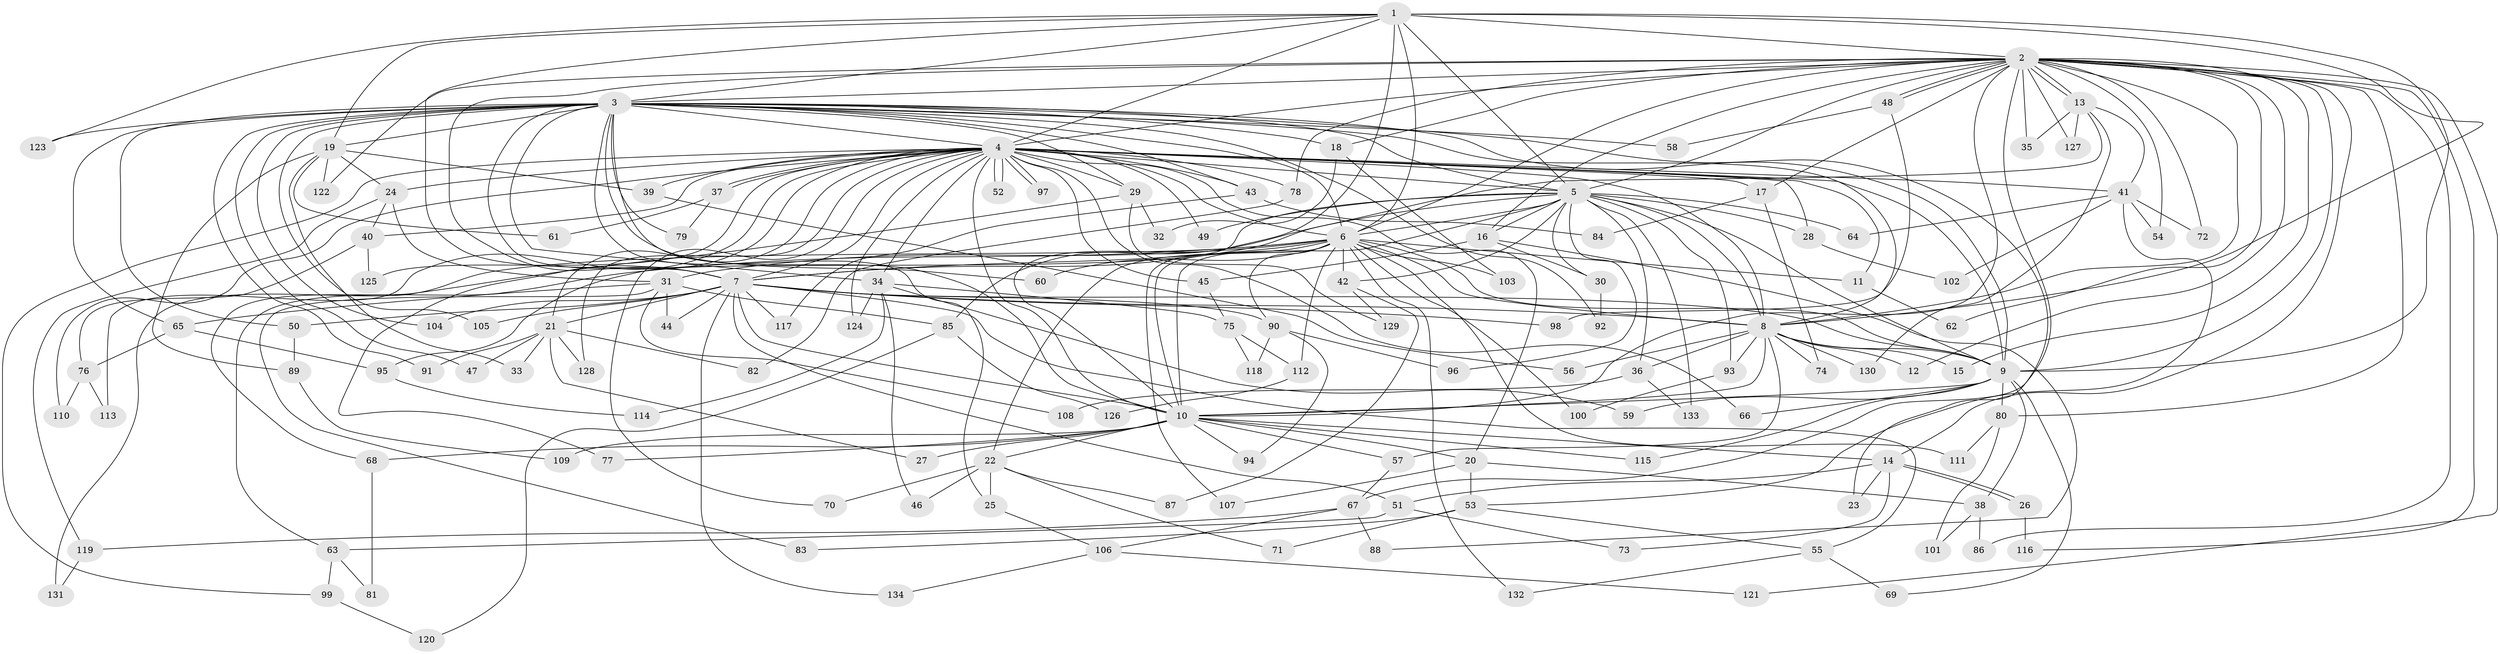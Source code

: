 // Generated by graph-tools (version 1.1) at 2025/49/03/09/25 03:49:31]
// undirected, 134 vertices, 293 edges
graph export_dot {
graph [start="1"]
  node [color=gray90,style=filled];
  1;
  2;
  3;
  4;
  5;
  6;
  7;
  8;
  9;
  10;
  11;
  12;
  13;
  14;
  15;
  16;
  17;
  18;
  19;
  20;
  21;
  22;
  23;
  24;
  25;
  26;
  27;
  28;
  29;
  30;
  31;
  32;
  33;
  34;
  35;
  36;
  37;
  38;
  39;
  40;
  41;
  42;
  43;
  44;
  45;
  46;
  47;
  48;
  49;
  50;
  51;
  52;
  53;
  54;
  55;
  56;
  57;
  58;
  59;
  60;
  61;
  62;
  63;
  64;
  65;
  66;
  67;
  68;
  69;
  70;
  71;
  72;
  73;
  74;
  75;
  76;
  77;
  78;
  79;
  80;
  81;
  82;
  83;
  84;
  85;
  86;
  87;
  88;
  89;
  90;
  91;
  92;
  93;
  94;
  95;
  96;
  97;
  98;
  99;
  100;
  101;
  102;
  103;
  104;
  105;
  106;
  107;
  108;
  109;
  110;
  111;
  112;
  113;
  114;
  115;
  116;
  117;
  118;
  119;
  120;
  121;
  122;
  123;
  124;
  125;
  126;
  127;
  128;
  129;
  130;
  131;
  132;
  133;
  134;
  1 -- 2;
  1 -- 3;
  1 -- 4;
  1 -- 5;
  1 -- 6;
  1 -- 7;
  1 -- 8;
  1 -- 9;
  1 -- 10;
  1 -- 19;
  1 -- 123;
  2 -- 3;
  2 -- 4;
  2 -- 5;
  2 -- 6;
  2 -- 7;
  2 -- 8;
  2 -- 9;
  2 -- 10;
  2 -- 12;
  2 -- 13;
  2 -- 13;
  2 -- 14;
  2 -- 15;
  2 -- 16;
  2 -- 17;
  2 -- 18;
  2 -- 35;
  2 -- 48;
  2 -- 48;
  2 -- 54;
  2 -- 62;
  2 -- 67;
  2 -- 72;
  2 -- 78;
  2 -- 80;
  2 -- 86;
  2 -- 116;
  2 -- 121;
  2 -- 122;
  2 -- 127;
  3 -- 4;
  3 -- 5;
  3 -- 6;
  3 -- 7;
  3 -- 8;
  3 -- 9;
  3 -- 10;
  3 -- 18;
  3 -- 19;
  3 -- 23;
  3 -- 25;
  3 -- 29;
  3 -- 34;
  3 -- 43;
  3 -- 47;
  3 -- 50;
  3 -- 58;
  3 -- 60;
  3 -- 65;
  3 -- 79;
  3 -- 91;
  3 -- 92;
  3 -- 104;
  3 -- 105;
  3 -- 123;
  4 -- 5;
  4 -- 6;
  4 -- 7;
  4 -- 8;
  4 -- 9;
  4 -- 10;
  4 -- 11;
  4 -- 17;
  4 -- 20;
  4 -- 21;
  4 -- 24;
  4 -- 28;
  4 -- 29;
  4 -- 34;
  4 -- 37;
  4 -- 37;
  4 -- 39;
  4 -- 40;
  4 -- 41;
  4 -- 43;
  4 -- 45;
  4 -- 49;
  4 -- 52;
  4 -- 52;
  4 -- 66;
  4 -- 70;
  4 -- 77;
  4 -- 78;
  4 -- 97;
  4 -- 97;
  4 -- 99;
  4 -- 110;
  4 -- 113;
  4 -- 124;
  4 -- 125;
  4 -- 128;
  5 -- 6;
  5 -- 7;
  5 -- 8;
  5 -- 9;
  5 -- 10;
  5 -- 16;
  5 -- 28;
  5 -- 30;
  5 -- 36;
  5 -- 42;
  5 -- 49;
  5 -- 64;
  5 -- 93;
  5 -- 95;
  5 -- 96;
  5 -- 133;
  6 -- 7;
  6 -- 8;
  6 -- 9;
  6 -- 10;
  6 -- 11;
  6 -- 22;
  6 -- 31;
  6 -- 42;
  6 -- 60;
  6 -- 63;
  6 -- 90;
  6 -- 100;
  6 -- 103;
  6 -- 107;
  6 -- 111;
  6 -- 112;
  6 -- 131;
  6 -- 132;
  7 -- 8;
  7 -- 9;
  7 -- 10;
  7 -- 21;
  7 -- 44;
  7 -- 50;
  7 -- 51;
  7 -- 55;
  7 -- 90;
  7 -- 98;
  7 -- 104;
  7 -- 105;
  7 -- 117;
  7 -- 134;
  8 -- 9;
  8 -- 10;
  8 -- 12;
  8 -- 15;
  8 -- 36;
  8 -- 56;
  8 -- 57;
  8 -- 74;
  8 -- 93;
  8 -- 130;
  9 -- 10;
  9 -- 38;
  9 -- 59;
  9 -- 66;
  9 -- 69;
  9 -- 80;
  9 -- 115;
  10 -- 14;
  10 -- 20;
  10 -- 22;
  10 -- 27;
  10 -- 57;
  10 -- 68;
  10 -- 77;
  10 -- 94;
  10 -- 109;
  10 -- 115;
  11 -- 62;
  13 -- 35;
  13 -- 41;
  13 -- 85;
  13 -- 127;
  13 -- 130;
  14 -- 23;
  14 -- 26;
  14 -- 26;
  14 -- 51;
  14 -- 73;
  16 -- 30;
  16 -- 45;
  16 -- 88;
  17 -- 74;
  17 -- 84;
  18 -- 32;
  18 -- 103;
  19 -- 24;
  19 -- 33;
  19 -- 39;
  19 -- 61;
  19 -- 89;
  19 -- 122;
  20 -- 38;
  20 -- 53;
  20 -- 107;
  21 -- 27;
  21 -- 33;
  21 -- 47;
  21 -- 82;
  21 -- 91;
  21 -- 128;
  22 -- 25;
  22 -- 46;
  22 -- 70;
  22 -- 71;
  22 -- 87;
  24 -- 31;
  24 -- 40;
  24 -- 119;
  25 -- 106;
  26 -- 116;
  28 -- 102;
  29 -- 32;
  29 -- 68;
  29 -- 129;
  30 -- 92;
  31 -- 44;
  31 -- 65;
  31 -- 83;
  31 -- 85;
  31 -- 108;
  34 -- 46;
  34 -- 59;
  34 -- 75;
  34 -- 114;
  34 -- 124;
  36 -- 108;
  36 -- 133;
  37 -- 61;
  37 -- 79;
  38 -- 86;
  38 -- 101;
  39 -- 56;
  40 -- 76;
  40 -- 125;
  41 -- 53;
  41 -- 54;
  41 -- 64;
  41 -- 72;
  41 -- 102;
  42 -- 87;
  42 -- 129;
  43 -- 84;
  43 -- 117;
  45 -- 75;
  48 -- 58;
  48 -- 98;
  50 -- 89;
  51 -- 63;
  51 -- 73;
  53 -- 55;
  53 -- 71;
  53 -- 83;
  55 -- 69;
  55 -- 132;
  57 -- 67;
  63 -- 81;
  63 -- 99;
  65 -- 76;
  65 -- 95;
  67 -- 88;
  67 -- 106;
  67 -- 119;
  68 -- 81;
  75 -- 112;
  75 -- 118;
  76 -- 110;
  76 -- 113;
  78 -- 82;
  80 -- 101;
  80 -- 111;
  85 -- 120;
  85 -- 126;
  89 -- 109;
  90 -- 94;
  90 -- 96;
  90 -- 118;
  93 -- 100;
  95 -- 114;
  99 -- 120;
  106 -- 121;
  106 -- 134;
  112 -- 126;
  119 -- 131;
}
